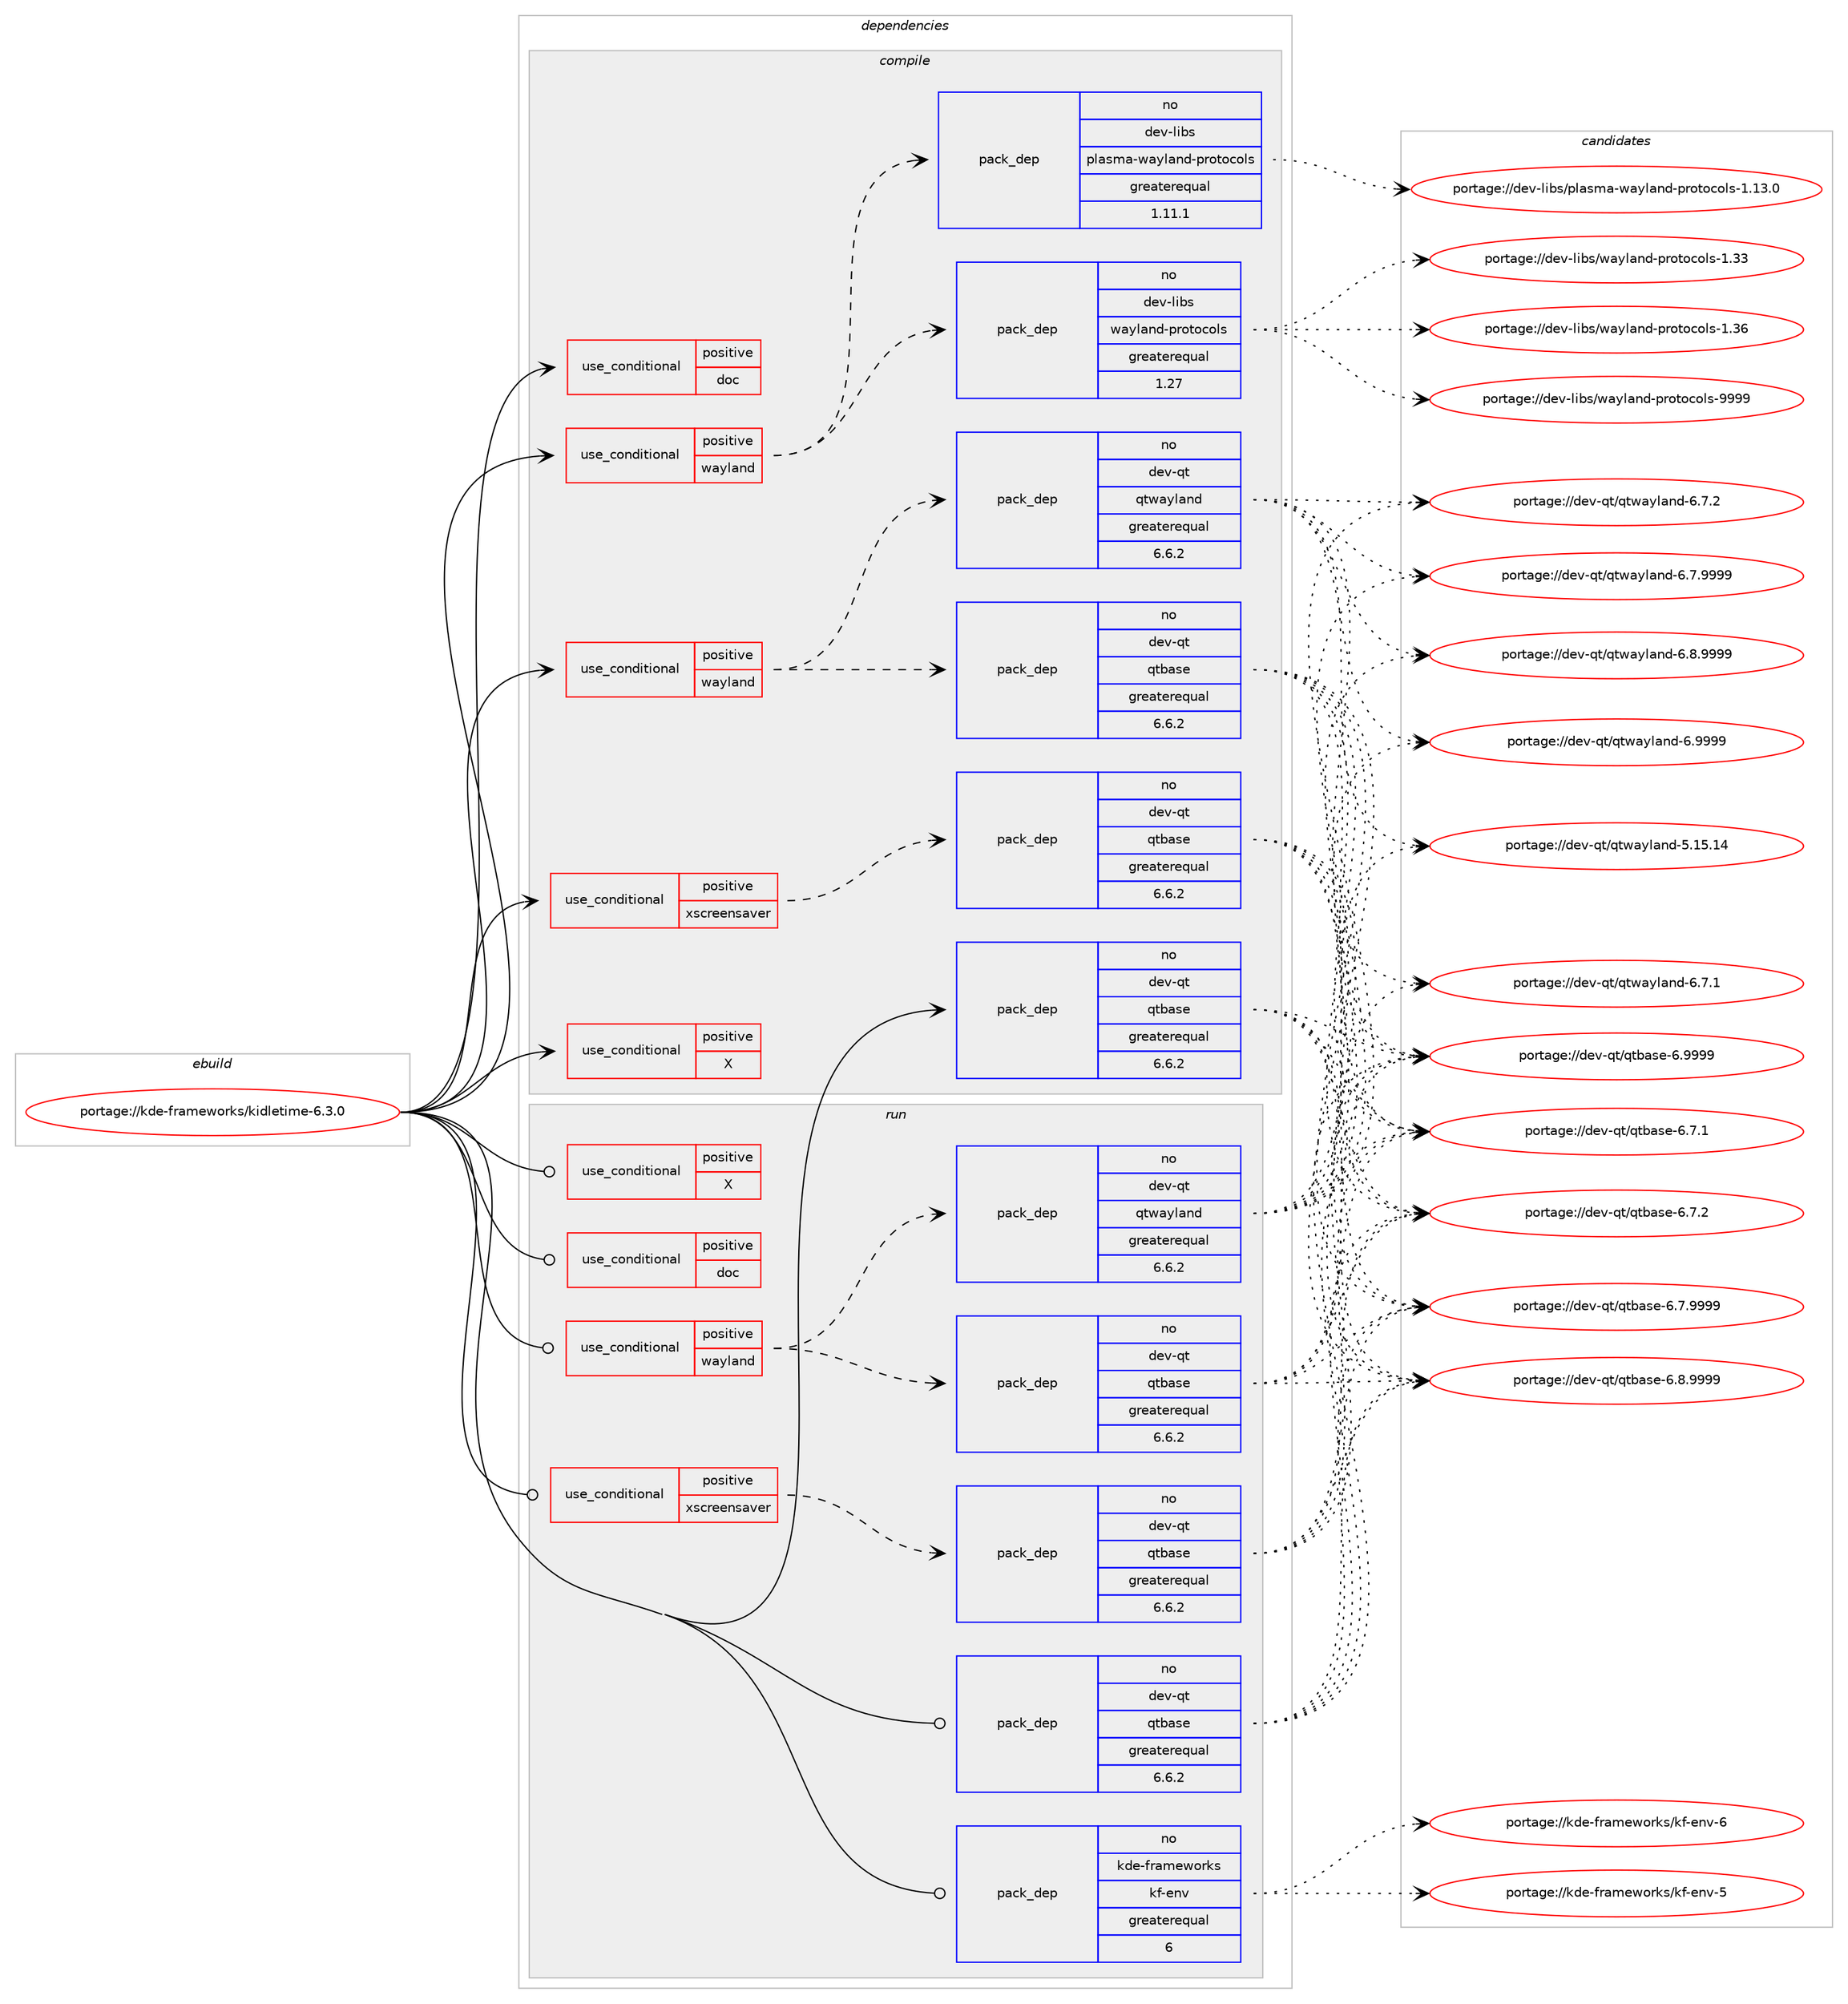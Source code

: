 digraph prolog {

# *************
# Graph options
# *************

newrank=true;
concentrate=true;
compound=true;
graph [rankdir=LR,fontname=Helvetica,fontsize=10,ranksep=1.5];#, ranksep=2.5, nodesep=0.2];
edge  [arrowhead=vee];
node  [fontname=Helvetica,fontsize=10];

# **********
# The ebuild
# **********

subgraph cluster_leftcol {
color=gray;
rank=same;
label=<<i>ebuild</i>>;
id [label="portage://kde-frameworks/kidletime-6.3.0", color=red, width=4, href="../kde-frameworks/kidletime-6.3.0.svg"];
}

# ****************
# The dependencies
# ****************

subgraph cluster_midcol {
color=gray;
label=<<i>dependencies</i>>;
subgraph cluster_compile {
fillcolor="#eeeeee";
style=filled;
label=<<i>compile</i>>;
subgraph cond66437 {
dependency136821 [label=<<TABLE BORDER="0" CELLBORDER="1" CELLSPACING="0" CELLPADDING="4"><TR><TD ROWSPAN="3" CELLPADDING="10">use_conditional</TD></TR><TR><TD>positive</TD></TR><TR><TD>X</TD></TR></TABLE>>, shape=none, color=red];
# *** BEGIN UNKNOWN DEPENDENCY TYPE (TODO) ***
# dependency136821 -> package_dependency(portage://kde-frameworks/kidletime-6.3.0,install,no,x11-libs,libX11,none,[,,],[],[])
# *** END UNKNOWN DEPENDENCY TYPE (TODO) ***

# *** BEGIN UNKNOWN DEPENDENCY TYPE (TODO) ***
# dependency136821 -> package_dependency(portage://kde-frameworks/kidletime-6.3.0,install,no,x11-libs,libxcb,none,[,,],[],[])
# *** END UNKNOWN DEPENDENCY TYPE (TODO) ***

# *** BEGIN UNKNOWN DEPENDENCY TYPE (TODO) ***
# dependency136821 -> package_dependency(portage://kde-frameworks/kidletime-6.3.0,install,no,x11-libs,libXext,none,[,,],[],[])
# *** END UNKNOWN DEPENDENCY TYPE (TODO) ***

}
id:e -> dependency136821:w [weight=20,style="solid",arrowhead="vee"];
subgraph cond66438 {
dependency136822 [label=<<TABLE BORDER="0" CELLBORDER="1" CELLSPACING="0" CELLPADDING="4"><TR><TD ROWSPAN="3" CELLPADDING="10">use_conditional</TD></TR><TR><TD>positive</TD></TR><TR><TD>doc</TD></TR></TABLE>>, shape=none, color=red];
# *** BEGIN UNKNOWN DEPENDENCY TYPE (TODO) ***
# dependency136822 -> package_dependency(portage://kde-frameworks/kidletime-6.3.0,install,no,dev-qt,qt-docs,none,[,,],[slot(6)],[])
# *** END UNKNOWN DEPENDENCY TYPE (TODO) ***

}
id:e -> dependency136822:w [weight=20,style="solid",arrowhead="vee"];
subgraph cond66439 {
dependency136823 [label=<<TABLE BORDER="0" CELLBORDER="1" CELLSPACING="0" CELLPADDING="4"><TR><TD ROWSPAN="3" CELLPADDING="10">use_conditional</TD></TR><TR><TD>positive</TD></TR><TR><TD>wayland</TD></TR></TABLE>>, shape=none, color=red];
subgraph pack68393 {
dependency136824 [label=<<TABLE BORDER="0" CELLBORDER="1" CELLSPACING="0" CELLPADDING="4" WIDTH="220"><TR><TD ROWSPAN="6" CELLPADDING="30">pack_dep</TD></TR><TR><TD WIDTH="110">no</TD></TR><TR><TD>dev-libs</TD></TR><TR><TD>plasma-wayland-protocols</TD></TR><TR><TD>greaterequal</TD></TR><TR><TD>1.11.1</TD></TR></TABLE>>, shape=none, color=blue];
}
dependency136823:e -> dependency136824:w [weight=20,style="dashed",arrowhead="vee"];
subgraph pack68394 {
dependency136825 [label=<<TABLE BORDER="0" CELLBORDER="1" CELLSPACING="0" CELLPADDING="4" WIDTH="220"><TR><TD ROWSPAN="6" CELLPADDING="30">pack_dep</TD></TR><TR><TD WIDTH="110">no</TD></TR><TR><TD>dev-libs</TD></TR><TR><TD>wayland-protocols</TD></TR><TR><TD>greaterequal</TD></TR><TR><TD>1.27</TD></TR></TABLE>>, shape=none, color=blue];
}
dependency136823:e -> dependency136825:w [weight=20,style="dashed",arrowhead="vee"];
}
id:e -> dependency136823:w [weight=20,style="solid",arrowhead="vee"];
subgraph cond66440 {
dependency136826 [label=<<TABLE BORDER="0" CELLBORDER="1" CELLSPACING="0" CELLPADDING="4"><TR><TD ROWSPAN="3" CELLPADDING="10">use_conditional</TD></TR><TR><TD>positive</TD></TR><TR><TD>wayland</TD></TR></TABLE>>, shape=none, color=red];
# *** BEGIN UNKNOWN DEPENDENCY TYPE (TODO) ***
# dependency136826 -> package_dependency(portage://kde-frameworks/kidletime-6.3.0,install,no,dev-libs,wayland,none,[,,],[],[])
# *** END UNKNOWN DEPENDENCY TYPE (TODO) ***

subgraph pack68395 {
dependency136827 [label=<<TABLE BORDER="0" CELLBORDER="1" CELLSPACING="0" CELLPADDING="4" WIDTH="220"><TR><TD ROWSPAN="6" CELLPADDING="30">pack_dep</TD></TR><TR><TD WIDTH="110">no</TD></TR><TR><TD>dev-qt</TD></TR><TR><TD>qtbase</TD></TR><TR><TD>greaterequal</TD></TR><TR><TD>6.6.2</TD></TR></TABLE>>, shape=none, color=blue];
}
dependency136826:e -> dependency136827:w [weight=20,style="dashed",arrowhead="vee"];
subgraph pack68396 {
dependency136828 [label=<<TABLE BORDER="0" CELLBORDER="1" CELLSPACING="0" CELLPADDING="4" WIDTH="220"><TR><TD ROWSPAN="6" CELLPADDING="30">pack_dep</TD></TR><TR><TD WIDTH="110">no</TD></TR><TR><TD>dev-qt</TD></TR><TR><TD>qtwayland</TD></TR><TR><TD>greaterequal</TD></TR><TR><TD>6.6.2</TD></TR></TABLE>>, shape=none, color=blue];
}
dependency136826:e -> dependency136828:w [weight=20,style="dashed",arrowhead="vee"];
}
id:e -> dependency136826:w [weight=20,style="solid",arrowhead="vee"];
subgraph cond66441 {
dependency136829 [label=<<TABLE BORDER="0" CELLBORDER="1" CELLSPACING="0" CELLPADDING="4"><TR><TD ROWSPAN="3" CELLPADDING="10">use_conditional</TD></TR><TR><TD>positive</TD></TR><TR><TD>xscreensaver</TD></TR></TABLE>>, shape=none, color=red];
subgraph pack68397 {
dependency136830 [label=<<TABLE BORDER="0" CELLBORDER="1" CELLSPACING="0" CELLPADDING="4" WIDTH="220"><TR><TD ROWSPAN="6" CELLPADDING="30">pack_dep</TD></TR><TR><TD WIDTH="110">no</TD></TR><TR><TD>dev-qt</TD></TR><TR><TD>qtbase</TD></TR><TR><TD>greaterequal</TD></TR><TR><TD>6.6.2</TD></TR></TABLE>>, shape=none, color=blue];
}
dependency136829:e -> dependency136830:w [weight=20,style="dashed",arrowhead="vee"];
# *** BEGIN UNKNOWN DEPENDENCY TYPE (TODO) ***
# dependency136829 -> package_dependency(portage://kde-frameworks/kidletime-6.3.0,install,no,x11-libs,libXScrnSaver,none,[,,],[],[])
# *** END UNKNOWN DEPENDENCY TYPE (TODO) ***

}
id:e -> dependency136829:w [weight=20,style="solid",arrowhead="vee"];
subgraph pack68398 {
dependency136831 [label=<<TABLE BORDER="0" CELLBORDER="1" CELLSPACING="0" CELLPADDING="4" WIDTH="220"><TR><TD ROWSPAN="6" CELLPADDING="30">pack_dep</TD></TR><TR><TD WIDTH="110">no</TD></TR><TR><TD>dev-qt</TD></TR><TR><TD>qtbase</TD></TR><TR><TD>greaterequal</TD></TR><TR><TD>6.6.2</TD></TR></TABLE>>, shape=none, color=blue];
}
id:e -> dependency136831:w [weight=20,style="solid",arrowhead="vee"];
# *** BEGIN UNKNOWN DEPENDENCY TYPE (TODO) ***
# id -> package_dependency(portage://kde-frameworks/kidletime-6.3.0,install,no,dev-qt,qtbase,none,[,,],[slot(6)],[])
# *** END UNKNOWN DEPENDENCY TYPE (TODO) ***

}
subgraph cluster_compileandrun {
fillcolor="#eeeeee";
style=filled;
label=<<i>compile and run</i>>;
}
subgraph cluster_run {
fillcolor="#eeeeee";
style=filled;
label=<<i>run</i>>;
subgraph cond66442 {
dependency136832 [label=<<TABLE BORDER="0" CELLBORDER="1" CELLSPACING="0" CELLPADDING="4"><TR><TD ROWSPAN="3" CELLPADDING="10">use_conditional</TD></TR><TR><TD>positive</TD></TR><TR><TD>X</TD></TR></TABLE>>, shape=none, color=red];
# *** BEGIN UNKNOWN DEPENDENCY TYPE (TODO) ***
# dependency136832 -> package_dependency(portage://kde-frameworks/kidletime-6.3.0,run,no,x11-libs,libX11,none,[,,],[],[])
# *** END UNKNOWN DEPENDENCY TYPE (TODO) ***

# *** BEGIN UNKNOWN DEPENDENCY TYPE (TODO) ***
# dependency136832 -> package_dependency(portage://kde-frameworks/kidletime-6.3.0,run,no,x11-libs,libxcb,none,[,,],[],[])
# *** END UNKNOWN DEPENDENCY TYPE (TODO) ***

# *** BEGIN UNKNOWN DEPENDENCY TYPE (TODO) ***
# dependency136832 -> package_dependency(portage://kde-frameworks/kidletime-6.3.0,run,no,x11-libs,libXext,none,[,,],[],[])
# *** END UNKNOWN DEPENDENCY TYPE (TODO) ***

}
id:e -> dependency136832:w [weight=20,style="solid",arrowhead="odot"];
subgraph cond66443 {
dependency136833 [label=<<TABLE BORDER="0" CELLBORDER="1" CELLSPACING="0" CELLPADDING="4"><TR><TD ROWSPAN="3" CELLPADDING="10">use_conditional</TD></TR><TR><TD>positive</TD></TR><TR><TD>doc</TD></TR></TABLE>>, shape=none, color=red];
# *** BEGIN UNKNOWN DEPENDENCY TYPE (TODO) ***
# dependency136833 -> package_dependency(portage://kde-frameworks/kidletime-6.3.0,run,no,dev-qt,qt-docs,none,[,,],[slot(6)],[])
# *** END UNKNOWN DEPENDENCY TYPE (TODO) ***

}
id:e -> dependency136833:w [weight=20,style="solid",arrowhead="odot"];
subgraph cond66444 {
dependency136834 [label=<<TABLE BORDER="0" CELLBORDER="1" CELLSPACING="0" CELLPADDING="4"><TR><TD ROWSPAN="3" CELLPADDING="10">use_conditional</TD></TR><TR><TD>positive</TD></TR><TR><TD>wayland</TD></TR></TABLE>>, shape=none, color=red];
# *** BEGIN UNKNOWN DEPENDENCY TYPE (TODO) ***
# dependency136834 -> package_dependency(portage://kde-frameworks/kidletime-6.3.0,run,no,dev-libs,wayland,none,[,,],[],[])
# *** END UNKNOWN DEPENDENCY TYPE (TODO) ***

subgraph pack68399 {
dependency136835 [label=<<TABLE BORDER="0" CELLBORDER="1" CELLSPACING="0" CELLPADDING="4" WIDTH="220"><TR><TD ROWSPAN="6" CELLPADDING="30">pack_dep</TD></TR><TR><TD WIDTH="110">no</TD></TR><TR><TD>dev-qt</TD></TR><TR><TD>qtbase</TD></TR><TR><TD>greaterequal</TD></TR><TR><TD>6.6.2</TD></TR></TABLE>>, shape=none, color=blue];
}
dependency136834:e -> dependency136835:w [weight=20,style="dashed",arrowhead="vee"];
subgraph pack68400 {
dependency136836 [label=<<TABLE BORDER="0" CELLBORDER="1" CELLSPACING="0" CELLPADDING="4" WIDTH="220"><TR><TD ROWSPAN="6" CELLPADDING="30">pack_dep</TD></TR><TR><TD WIDTH="110">no</TD></TR><TR><TD>dev-qt</TD></TR><TR><TD>qtwayland</TD></TR><TR><TD>greaterequal</TD></TR><TR><TD>6.6.2</TD></TR></TABLE>>, shape=none, color=blue];
}
dependency136834:e -> dependency136836:w [weight=20,style="dashed",arrowhead="vee"];
}
id:e -> dependency136834:w [weight=20,style="solid",arrowhead="odot"];
subgraph cond66445 {
dependency136837 [label=<<TABLE BORDER="0" CELLBORDER="1" CELLSPACING="0" CELLPADDING="4"><TR><TD ROWSPAN="3" CELLPADDING="10">use_conditional</TD></TR><TR><TD>positive</TD></TR><TR><TD>xscreensaver</TD></TR></TABLE>>, shape=none, color=red];
subgraph pack68401 {
dependency136838 [label=<<TABLE BORDER="0" CELLBORDER="1" CELLSPACING="0" CELLPADDING="4" WIDTH="220"><TR><TD ROWSPAN="6" CELLPADDING="30">pack_dep</TD></TR><TR><TD WIDTH="110">no</TD></TR><TR><TD>dev-qt</TD></TR><TR><TD>qtbase</TD></TR><TR><TD>greaterequal</TD></TR><TR><TD>6.6.2</TD></TR></TABLE>>, shape=none, color=blue];
}
dependency136837:e -> dependency136838:w [weight=20,style="dashed",arrowhead="vee"];
# *** BEGIN UNKNOWN DEPENDENCY TYPE (TODO) ***
# dependency136837 -> package_dependency(portage://kde-frameworks/kidletime-6.3.0,run,no,x11-libs,libXScrnSaver,none,[,,],[],[])
# *** END UNKNOWN DEPENDENCY TYPE (TODO) ***

}
id:e -> dependency136837:w [weight=20,style="solid",arrowhead="odot"];
subgraph pack68402 {
dependency136839 [label=<<TABLE BORDER="0" CELLBORDER="1" CELLSPACING="0" CELLPADDING="4" WIDTH="220"><TR><TD ROWSPAN="6" CELLPADDING="30">pack_dep</TD></TR><TR><TD WIDTH="110">no</TD></TR><TR><TD>dev-qt</TD></TR><TR><TD>qtbase</TD></TR><TR><TD>greaterequal</TD></TR><TR><TD>6.6.2</TD></TR></TABLE>>, shape=none, color=blue];
}
id:e -> dependency136839:w [weight=20,style="solid",arrowhead="odot"];
# *** BEGIN UNKNOWN DEPENDENCY TYPE (TODO) ***
# id -> package_dependency(portage://kde-frameworks/kidletime-6.3.0,run,no,dev-qt,qtbase,none,[,,],[slot(6)],[])
# *** END UNKNOWN DEPENDENCY TYPE (TODO) ***

subgraph pack68403 {
dependency136840 [label=<<TABLE BORDER="0" CELLBORDER="1" CELLSPACING="0" CELLPADDING="4" WIDTH="220"><TR><TD ROWSPAN="6" CELLPADDING="30">pack_dep</TD></TR><TR><TD WIDTH="110">no</TD></TR><TR><TD>kde-frameworks</TD></TR><TR><TD>kf-env</TD></TR><TR><TD>greaterequal</TD></TR><TR><TD>6</TD></TR></TABLE>>, shape=none, color=blue];
}
id:e -> dependency136840:w [weight=20,style="solid",arrowhead="odot"];
}
}

# **************
# The candidates
# **************

subgraph cluster_choices {
rank=same;
color=gray;
label=<<i>candidates</i>>;

subgraph choice68393 {
color=black;
nodesep=1;
choice1001011184510810598115471121089711510997451199712110897110100451121141111161119911110811545494649514648 [label="portage://dev-libs/plasma-wayland-protocols-1.13.0", color=red, width=4,href="../dev-libs/plasma-wayland-protocols-1.13.0.svg"];
dependency136824:e -> choice1001011184510810598115471121089711510997451199712110897110100451121141111161119911110811545494649514648:w [style=dotted,weight="100"];
}
subgraph choice68394 {
color=black;
nodesep=1;
choice100101118451081059811547119971211089711010045112114111116111991111081154549465151 [label="portage://dev-libs/wayland-protocols-1.33", color=red, width=4,href="../dev-libs/wayland-protocols-1.33.svg"];
choice100101118451081059811547119971211089711010045112114111116111991111081154549465154 [label="portage://dev-libs/wayland-protocols-1.36", color=red, width=4,href="../dev-libs/wayland-protocols-1.36.svg"];
choice100101118451081059811547119971211089711010045112114111116111991111081154557575757 [label="portage://dev-libs/wayland-protocols-9999", color=red, width=4,href="../dev-libs/wayland-protocols-9999.svg"];
dependency136825:e -> choice100101118451081059811547119971211089711010045112114111116111991111081154549465151:w [style=dotted,weight="100"];
dependency136825:e -> choice100101118451081059811547119971211089711010045112114111116111991111081154549465154:w [style=dotted,weight="100"];
dependency136825:e -> choice100101118451081059811547119971211089711010045112114111116111991111081154557575757:w [style=dotted,weight="100"];
}
subgraph choice68395 {
color=black;
nodesep=1;
choice10010111845113116471131169897115101455446554649 [label="portage://dev-qt/qtbase-6.7.1", color=red, width=4,href="../dev-qt/qtbase-6.7.1.svg"];
choice10010111845113116471131169897115101455446554650 [label="portage://dev-qt/qtbase-6.7.2", color=red, width=4,href="../dev-qt/qtbase-6.7.2.svg"];
choice10010111845113116471131169897115101455446554657575757 [label="portage://dev-qt/qtbase-6.7.9999", color=red, width=4,href="../dev-qt/qtbase-6.7.9999.svg"];
choice10010111845113116471131169897115101455446564657575757 [label="portage://dev-qt/qtbase-6.8.9999", color=red, width=4,href="../dev-qt/qtbase-6.8.9999.svg"];
choice1001011184511311647113116989711510145544657575757 [label="portage://dev-qt/qtbase-6.9999", color=red, width=4,href="../dev-qt/qtbase-6.9999.svg"];
dependency136827:e -> choice10010111845113116471131169897115101455446554649:w [style=dotted,weight="100"];
dependency136827:e -> choice10010111845113116471131169897115101455446554650:w [style=dotted,weight="100"];
dependency136827:e -> choice10010111845113116471131169897115101455446554657575757:w [style=dotted,weight="100"];
dependency136827:e -> choice10010111845113116471131169897115101455446564657575757:w [style=dotted,weight="100"];
dependency136827:e -> choice1001011184511311647113116989711510145544657575757:w [style=dotted,weight="100"];
}
subgraph choice68396 {
color=black;
nodesep=1;
choice100101118451131164711311611997121108971101004553464953464952 [label="portage://dev-qt/qtwayland-5.15.14", color=red, width=4,href="../dev-qt/qtwayland-5.15.14.svg"];
choice10010111845113116471131161199712110897110100455446554649 [label="portage://dev-qt/qtwayland-6.7.1", color=red, width=4,href="../dev-qt/qtwayland-6.7.1.svg"];
choice10010111845113116471131161199712110897110100455446554650 [label="portage://dev-qt/qtwayland-6.7.2", color=red, width=4,href="../dev-qt/qtwayland-6.7.2.svg"];
choice10010111845113116471131161199712110897110100455446554657575757 [label="portage://dev-qt/qtwayland-6.7.9999", color=red, width=4,href="../dev-qt/qtwayland-6.7.9999.svg"];
choice10010111845113116471131161199712110897110100455446564657575757 [label="portage://dev-qt/qtwayland-6.8.9999", color=red, width=4,href="../dev-qt/qtwayland-6.8.9999.svg"];
choice1001011184511311647113116119971211089711010045544657575757 [label="portage://dev-qt/qtwayland-6.9999", color=red, width=4,href="../dev-qt/qtwayland-6.9999.svg"];
dependency136828:e -> choice100101118451131164711311611997121108971101004553464953464952:w [style=dotted,weight="100"];
dependency136828:e -> choice10010111845113116471131161199712110897110100455446554649:w [style=dotted,weight="100"];
dependency136828:e -> choice10010111845113116471131161199712110897110100455446554650:w [style=dotted,weight="100"];
dependency136828:e -> choice10010111845113116471131161199712110897110100455446554657575757:w [style=dotted,weight="100"];
dependency136828:e -> choice10010111845113116471131161199712110897110100455446564657575757:w [style=dotted,weight="100"];
dependency136828:e -> choice1001011184511311647113116119971211089711010045544657575757:w [style=dotted,weight="100"];
}
subgraph choice68397 {
color=black;
nodesep=1;
choice10010111845113116471131169897115101455446554649 [label="portage://dev-qt/qtbase-6.7.1", color=red, width=4,href="../dev-qt/qtbase-6.7.1.svg"];
choice10010111845113116471131169897115101455446554650 [label="portage://dev-qt/qtbase-6.7.2", color=red, width=4,href="../dev-qt/qtbase-6.7.2.svg"];
choice10010111845113116471131169897115101455446554657575757 [label="portage://dev-qt/qtbase-6.7.9999", color=red, width=4,href="../dev-qt/qtbase-6.7.9999.svg"];
choice10010111845113116471131169897115101455446564657575757 [label="portage://dev-qt/qtbase-6.8.9999", color=red, width=4,href="../dev-qt/qtbase-6.8.9999.svg"];
choice1001011184511311647113116989711510145544657575757 [label="portage://dev-qt/qtbase-6.9999", color=red, width=4,href="../dev-qt/qtbase-6.9999.svg"];
dependency136830:e -> choice10010111845113116471131169897115101455446554649:w [style=dotted,weight="100"];
dependency136830:e -> choice10010111845113116471131169897115101455446554650:w [style=dotted,weight="100"];
dependency136830:e -> choice10010111845113116471131169897115101455446554657575757:w [style=dotted,weight="100"];
dependency136830:e -> choice10010111845113116471131169897115101455446564657575757:w [style=dotted,weight="100"];
dependency136830:e -> choice1001011184511311647113116989711510145544657575757:w [style=dotted,weight="100"];
}
subgraph choice68398 {
color=black;
nodesep=1;
choice10010111845113116471131169897115101455446554649 [label="portage://dev-qt/qtbase-6.7.1", color=red, width=4,href="../dev-qt/qtbase-6.7.1.svg"];
choice10010111845113116471131169897115101455446554650 [label="portage://dev-qt/qtbase-6.7.2", color=red, width=4,href="../dev-qt/qtbase-6.7.2.svg"];
choice10010111845113116471131169897115101455446554657575757 [label="portage://dev-qt/qtbase-6.7.9999", color=red, width=4,href="../dev-qt/qtbase-6.7.9999.svg"];
choice10010111845113116471131169897115101455446564657575757 [label="portage://dev-qt/qtbase-6.8.9999", color=red, width=4,href="../dev-qt/qtbase-6.8.9999.svg"];
choice1001011184511311647113116989711510145544657575757 [label="portage://dev-qt/qtbase-6.9999", color=red, width=4,href="../dev-qt/qtbase-6.9999.svg"];
dependency136831:e -> choice10010111845113116471131169897115101455446554649:w [style=dotted,weight="100"];
dependency136831:e -> choice10010111845113116471131169897115101455446554650:w [style=dotted,weight="100"];
dependency136831:e -> choice10010111845113116471131169897115101455446554657575757:w [style=dotted,weight="100"];
dependency136831:e -> choice10010111845113116471131169897115101455446564657575757:w [style=dotted,weight="100"];
dependency136831:e -> choice1001011184511311647113116989711510145544657575757:w [style=dotted,weight="100"];
}
subgraph choice68399 {
color=black;
nodesep=1;
choice10010111845113116471131169897115101455446554649 [label="portage://dev-qt/qtbase-6.7.1", color=red, width=4,href="../dev-qt/qtbase-6.7.1.svg"];
choice10010111845113116471131169897115101455446554650 [label="portage://dev-qt/qtbase-6.7.2", color=red, width=4,href="../dev-qt/qtbase-6.7.2.svg"];
choice10010111845113116471131169897115101455446554657575757 [label="portage://dev-qt/qtbase-6.7.9999", color=red, width=4,href="../dev-qt/qtbase-6.7.9999.svg"];
choice10010111845113116471131169897115101455446564657575757 [label="portage://dev-qt/qtbase-6.8.9999", color=red, width=4,href="../dev-qt/qtbase-6.8.9999.svg"];
choice1001011184511311647113116989711510145544657575757 [label="portage://dev-qt/qtbase-6.9999", color=red, width=4,href="../dev-qt/qtbase-6.9999.svg"];
dependency136835:e -> choice10010111845113116471131169897115101455446554649:w [style=dotted,weight="100"];
dependency136835:e -> choice10010111845113116471131169897115101455446554650:w [style=dotted,weight="100"];
dependency136835:e -> choice10010111845113116471131169897115101455446554657575757:w [style=dotted,weight="100"];
dependency136835:e -> choice10010111845113116471131169897115101455446564657575757:w [style=dotted,weight="100"];
dependency136835:e -> choice1001011184511311647113116989711510145544657575757:w [style=dotted,weight="100"];
}
subgraph choice68400 {
color=black;
nodesep=1;
choice100101118451131164711311611997121108971101004553464953464952 [label="portage://dev-qt/qtwayland-5.15.14", color=red, width=4,href="../dev-qt/qtwayland-5.15.14.svg"];
choice10010111845113116471131161199712110897110100455446554649 [label="portage://dev-qt/qtwayland-6.7.1", color=red, width=4,href="../dev-qt/qtwayland-6.7.1.svg"];
choice10010111845113116471131161199712110897110100455446554650 [label="portage://dev-qt/qtwayland-6.7.2", color=red, width=4,href="../dev-qt/qtwayland-6.7.2.svg"];
choice10010111845113116471131161199712110897110100455446554657575757 [label="portage://dev-qt/qtwayland-6.7.9999", color=red, width=4,href="../dev-qt/qtwayland-6.7.9999.svg"];
choice10010111845113116471131161199712110897110100455446564657575757 [label="portage://dev-qt/qtwayland-6.8.9999", color=red, width=4,href="../dev-qt/qtwayland-6.8.9999.svg"];
choice1001011184511311647113116119971211089711010045544657575757 [label="portage://dev-qt/qtwayland-6.9999", color=red, width=4,href="../dev-qt/qtwayland-6.9999.svg"];
dependency136836:e -> choice100101118451131164711311611997121108971101004553464953464952:w [style=dotted,weight="100"];
dependency136836:e -> choice10010111845113116471131161199712110897110100455446554649:w [style=dotted,weight="100"];
dependency136836:e -> choice10010111845113116471131161199712110897110100455446554650:w [style=dotted,weight="100"];
dependency136836:e -> choice10010111845113116471131161199712110897110100455446554657575757:w [style=dotted,weight="100"];
dependency136836:e -> choice10010111845113116471131161199712110897110100455446564657575757:w [style=dotted,weight="100"];
dependency136836:e -> choice1001011184511311647113116119971211089711010045544657575757:w [style=dotted,weight="100"];
}
subgraph choice68401 {
color=black;
nodesep=1;
choice10010111845113116471131169897115101455446554649 [label="portage://dev-qt/qtbase-6.7.1", color=red, width=4,href="../dev-qt/qtbase-6.7.1.svg"];
choice10010111845113116471131169897115101455446554650 [label="portage://dev-qt/qtbase-6.7.2", color=red, width=4,href="../dev-qt/qtbase-6.7.2.svg"];
choice10010111845113116471131169897115101455446554657575757 [label="portage://dev-qt/qtbase-6.7.9999", color=red, width=4,href="../dev-qt/qtbase-6.7.9999.svg"];
choice10010111845113116471131169897115101455446564657575757 [label="portage://dev-qt/qtbase-6.8.9999", color=red, width=4,href="../dev-qt/qtbase-6.8.9999.svg"];
choice1001011184511311647113116989711510145544657575757 [label="portage://dev-qt/qtbase-6.9999", color=red, width=4,href="../dev-qt/qtbase-6.9999.svg"];
dependency136838:e -> choice10010111845113116471131169897115101455446554649:w [style=dotted,weight="100"];
dependency136838:e -> choice10010111845113116471131169897115101455446554650:w [style=dotted,weight="100"];
dependency136838:e -> choice10010111845113116471131169897115101455446554657575757:w [style=dotted,weight="100"];
dependency136838:e -> choice10010111845113116471131169897115101455446564657575757:w [style=dotted,weight="100"];
dependency136838:e -> choice1001011184511311647113116989711510145544657575757:w [style=dotted,weight="100"];
}
subgraph choice68402 {
color=black;
nodesep=1;
choice10010111845113116471131169897115101455446554649 [label="portage://dev-qt/qtbase-6.7.1", color=red, width=4,href="../dev-qt/qtbase-6.7.1.svg"];
choice10010111845113116471131169897115101455446554650 [label="portage://dev-qt/qtbase-6.7.2", color=red, width=4,href="../dev-qt/qtbase-6.7.2.svg"];
choice10010111845113116471131169897115101455446554657575757 [label="portage://dev-qt/qtbase-6.7.9999", color=red, width=4,href="../dev-qt/qtbase-6.7.9999.svg"];
choice10010111845113116471131169897115101455446564657575757 [label="portage://dev-qt/qtbase-6.8.9999", color=red, width=4,href="../dev-qt/qtbase-6.8.9999.svg"];
choice1001011184511311647113116989711510145544657575757 [label="portage://dev-qt/qtbase-6.9999", color=red, width=4,href="../dev-qt/qtbase-6.9999.svg"];
dependency136839:e -> choice10010111845113116471131169897115101455446554649:w [style=dotted,weight="100"];
dependency136839:e -> choice10010111845113116471131169897115101455446554650:w [style=dotted,weight="100"];
dependency136839:e -> choice10010111845113116471131169897115101455446554657575757:w [style=dotted,weight="100"];
dependency136839:e -> choice10010111845113116471131169897115101455446564657575757:w [style=dotted,weight="100"];
dependency136839:e -> choice1001011184511311647113116989711510145544657575757:w [style=dotted,weight="100"];
}
subgraph choice68403 {
color=black;
nodesep=1;
choice107100101451021149710910111911111410711547107102451011101184553 [label="portage://kde-frameworks/kf-env-5", color=red, width=4,href="../kde-frameworks/kf-env-5.svg"];
choice107100101451021149710910111911111410711547107102451011101184554 [label="portage://kde-frameworks/kf-env-6", color=red, width=4,href="../kde-frameworks/kf-env-6.svg"];
dependency136840:e -> choice107100101451021149710910111911111410711547107102451011101184553:w [style=dotted,weight="100"];
dependency136840:e -> choice107100101451021149710910111911111410711547107102451011101184554:w [style=dotted,weight="100"];
}
}

}
